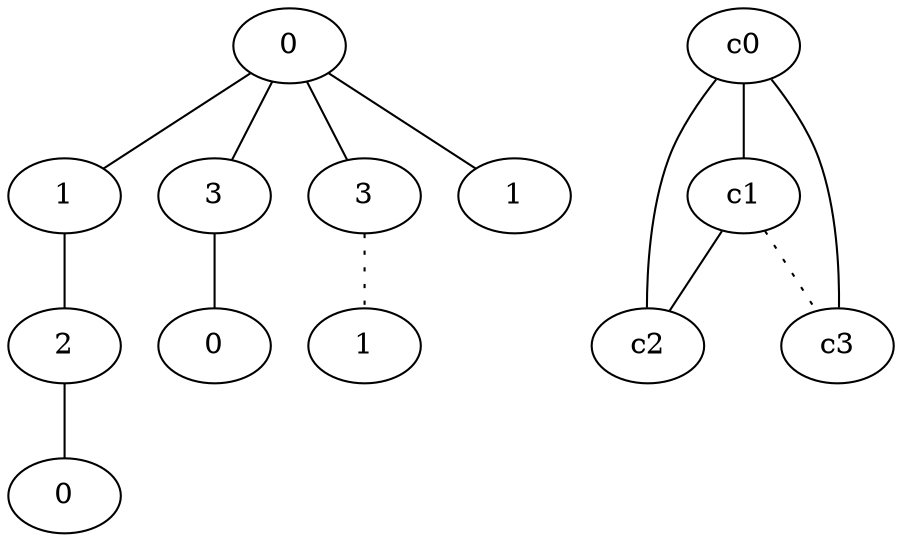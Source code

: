 graph {
a0[label=0];
a1[label=1];
a2[label=2];
a3[label=0];
a4[label=3];
a5[label=0];
a6[label=3];
a7[label=1];
a8[label=1];
a0 -- a1;
a0 -- a4;
a0 -- a6;
a0 -- a8;
a1 -- a2;
a2 -- a3;
a4 -- a5;
a6 -- a7 [style=dotted];
c0 -- c1;
c0 -- c2;
c0 -- c3;
c1 -- c2;
c1 -- c3 [style=dotted];
}
